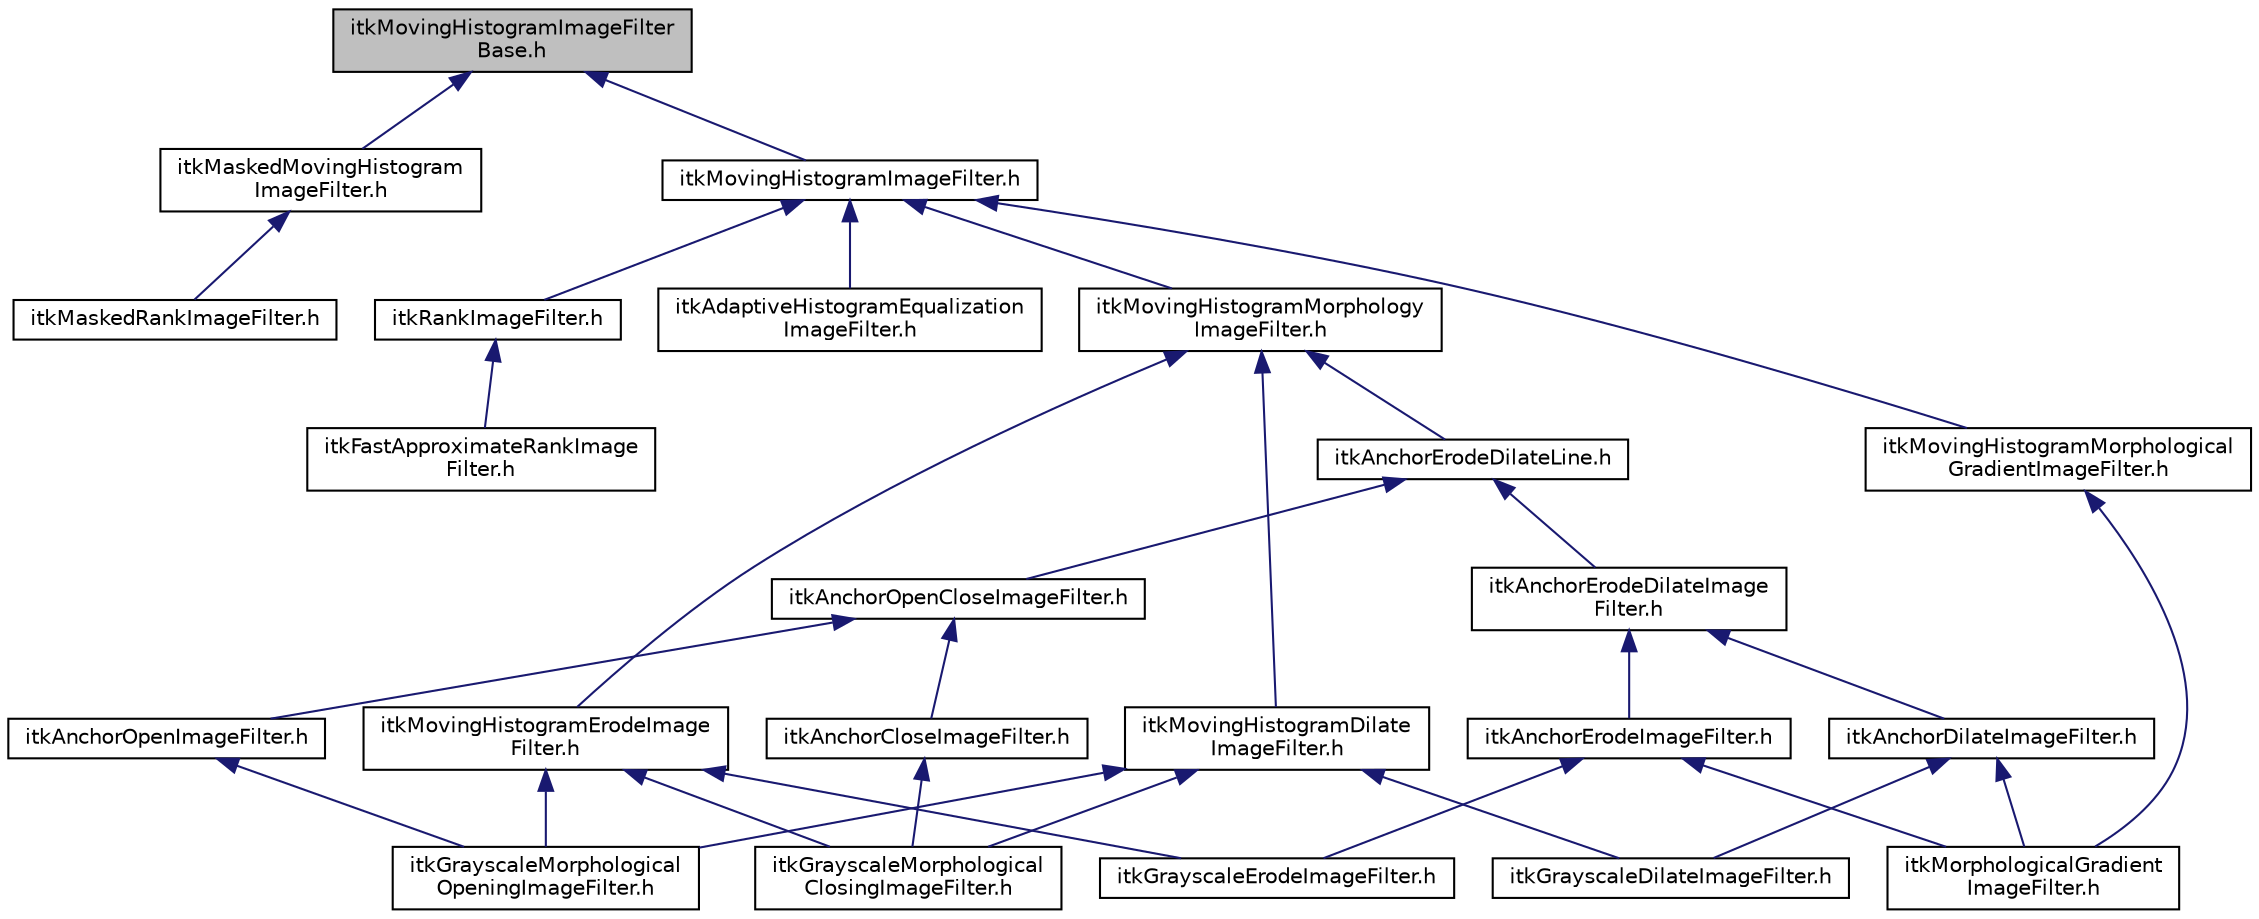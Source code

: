 digraph "itkMovingHistogramImageFilterBase.h"
{
 // LATEX_PDF_SIZE
  edge [fontname="Helvetica",fontsize="10",labelfontname="Helvetica",labelfontsize="10"];
  node [fontname="Helvetica",fontsize="10",shape=record];
  Node1 [label="itkMovingHistogramImageFilter\lBase.h",height=0.2,width=0.4,color="black", fillcolor="grey75", style="filled", fontcolor="black",tooltip=" "];
  Node1 -> Node2 [dir="back",color="midnightblue",fontsize="10",style="solid",fontname="Helvetica"];
  Node2 [label="itkMaskedMovingHistogram\lImageFilter.h",height=0.2,width=0.4,color="black", fillcolor="white", style="filled",URL="$itkMaskedMovingHistogramImageFilter_8h.html",tooltip=" "];
  Node2 -> Node3 [dir="back",color="midnightblue",fontsize="10",style="solid",fontname="Helvetica"];
  Node3 [label="itkMaskedRankImageFilter.h",height=0.2,width=0.4,color="black", fillcolor="white", style="filled",URL="$itkMaskedRankImageFilter_8h.html",tooltip=" "];
  Node1 -> Node4 [dir="back",color="midnightblue",fontsize="10",style="solid",fontname="Helvetica"];
  Node4 [label="itkMovingHistogramImageFilter.h",height=0.2,width=0.4,color="black", fillcolor="white", style="filled",URL="$itkMovingHistogramImageFilter_8h.html",tooltip=" "];
  Node4 -> Node5 [dir="back",color="midnightblue",fontsize="10",style="solid",fontname="Helvetica"];
  Node5 [label="itkAdaptiveHistogramEqualization\lImageFilter.h",height=0.2,width=0.4,color="black", fillcolor="white", style="filled",URL="$itkAdaptiveHistogramEqualizationImageFilter_8h.html",tooltip=" "];
  Node4 -> Node6 [dir="back",color="midnightblue",fontsize="10",style="solid",fontname="Helvetica"];
  Node6 [label="itkMovingHistogramMorphological\lGradientImageFilter.h",height=0.2,width=0.4,color="black", fillcolor="white", style="filled",URL="$itkMovingHistogramMorphologicalGradientImageFilter_8h.html",tooltip=" "];
  Node6 -> Node7 [dir="back",color="midnightblue",fontsize="10",style="solid",fontname="Helvetica"];
  Node7 [label="itkMorphologicalGradient\lImageFilter.h",height=0.2,width=0.4,color="black", fillcolor="white", style="filled",URL="$itkMorphologicalGradientImageFilter_8h.html",tooltip=" "];
  Node4 -> Node8 [dir="back",color="midnightblue",fontsize="10",style="solid",fontname="Helvetica"];
  Node8 [label="itkMovingHistogramMorphology\lImageFilter.h",height=0.2,width=0.4,color="black", fillcolor="white", style="filled",URL="$itkMovingHistogramMorphologyImageFilter_8h.html",tooltip=" "];
  Node8 -> Node9 [dir="back",color="midnightblue",fontsize="10",style="solid",fontname="Helvetica"];
  Node9 [label="itkAnchorErodeDilateLine.h",height=0.2,width=0.4,color="black", fillcolor="white", style="filled",URL="$itkAnchorErodeDilateLine_8h.html",tooltip=" "];
  Node9 -> Node10 [dir="back",color="midnightblue",fontsize="10",style="solid",fontname="Helvetica"];
  Node10 [label="itkAnchorErodeDilateImage\lFilter.h",height=0.2,width=0.4,color="black", fillcolor="white", style="filled",URL="$itkAnchorErodeDilateImageFilter_8h.html",tooltip=" "];
  Node10 -> Node11 [dir="back",color="midnightblue",fontsize="10",style="solid",fontname="Helvetica"];
  Node11 [label="itkAnchorDilateImageFilter.h",height=0.2,width=0.4,color="black", fillcolor="white", style="filled",URL="$itkAnchorDilateImageFilter_8h.html",tooltip=" "];
  Node11 -> Node12 [dir="back",color="midnightblue",fontsize="10",style="solid",fontname="Helvetica"];
  Node12 [label="itkGrayscaleDilateImageFilter.h",height=0.2,width=0.4,color="black", fillcolor="white", style="filled",URL="$itkGrayscaleDilateImageFilter_8h.html",tooltip=" "];
  Node11 -> Node7 [dir="back",color="midnightblue",fontsize="10",style="solid",fontname="Helvetica"];
  Node10 -> Node13 [dir="back",color="midnightblue",fontsize="10",style="solid",fontname="Helvetica"];
  Node13 [label="itkAnchorErodeImageFilter.h",height=0.2,width=0.4,color="black", fillcolor="white", style="filled",URL="$itkAnchorErodeImageFilter_8h.html",tooltip=" "];
  Node13 -> Node14 [dir="back",color="midnightblue",fontsize="10",style="solid",fontname="Helvetica"];
  Node14 [label="itkGrayscaleErodeImageFilter.h",height=0.2,width=0.4,color="black", fillcolor="white", style="filled",URL="$itkGrayscaleErodeImageFilter_8h.html",tooltip=" "];
  Node13 -> Node7 [dir="back",color="midnightblue",fontsize="10",style="solid",fontname="Helvetica"];
  Node9 -> Node15 [dir="back",color="midnightblue",fontsize="10",style="solid",fontname="Helvetica"];
  Node15 [label="itkAnchorOpenCloseImageFilter.h",height=0.2,width=0.4,color="black", fillcolor="white", style="filled",URL="$itkAnchorOpenCloseImageFilter_8h.html",tooltip=" "];
  Node15 -> Node16 [dir="back",color="midnightblue",fontsize="10",style="solid",fontname="Helvetica"];
  Node16 [label="itkAnchorCloseImageFilter.h",height=0.2,width=0.4,color="black", fillcolor="white", style="filled",URL="$itkAnchorCloseImageFilter_8h.html",tooltip=" "];
  Node16 -> Node17 [dir="back",color="midnightblue",fontsize="10",style="solid",fontname="Helvetica"];
  Node17 [label="itkGrayscaleMorphological\lClosingImageFilter.h",height=0.2,width=0.4,color="black", fillcolor="white", style="filled",URL="$itkGrayscaleMorphologicalClosingImageFilter_8h.html",tooltip=" "];
  Node15 -> Node18 [dir="back",color="midnightblue",fontsize="10",style="solid",fontname="Helvetica"];
  Node18 [label="itkAnchorOpenImageFilter.h",height=0.2,width=0.4,color="black", fillcolor="white", style="filled",URL="$itkAnchorOpenImageFilter_8h.html",tooltip=" "];
  Node18 -> Node19 [dir="back",color="midnightblue",fontsize="10",style="solid",fontname="Helvetica"];
  Node19 [label="itkGrayscaleMorphological\lOpeningImageFilter.h",height=0.2,width=0.4,color="black", fillcolor="white", style="filled",URL="$itkGrayscaleMorphologicalOpeningImageFilter_8h.html",tooltip=" "];
  Node8 -> Node20 [dir="back",color="midnightblue",fontsize="10",style="solid",fontname="Helvetica"];
  Node20 [label="itkMovingHistogramDilate\lImageFilter.h",height=0.2,width=0.4,color="black", fillcolor="white", style="filled",URL="$itkMovingHistogramDilateImageFilter_8h.html",tooltip=" "];
  Node20 -> Node12 [dir="back",color="midnightblue",fontsize="10",style="solid",fontname="Helvetica"];
  Node20 -> Node17 [dir="back",color="midnightblue",fontsize="10",style="solid",fontname="Helvetica"];
  Node20 -> Node19 [dir="back",color="midnightblue",fontsize="10",style="solid",fontname="Helvetica"];
  Node8 -> Node21 [dir="back",color="midnightblue",fontsize="10",style="solid",fontname="Helvetica"];
  Node21 [label="itkMovingHistogramErodeImage\lFilter.h",height=0.2,width=0.4,color="black", fillcolor="white", style="filled",URL="$itkMovingHistogramErodeImageFilter_8h.html",tooltip=" "];
  Node21 -> Node14 [dir="back",color="midnightblue",fontsize="10",style="solid",fontname="Helvetica"];
  Node21 -> Node17 [dir="back",color="midnightblue",fontsize="10",style="solid",fontname="Helvetica"];
  Node21 -> Node19 [dir="back",color="midnightblue",fontsize="10",style="solid",fontname="Helvetica"];
  Node4 -> Node22 [dir="back",color="midnightblue",fontsize="10",style="solid",fontname="Helvetica"];
  Node22 [label="itkRankImageFilter.h",height=0.2,width=0.4,color="black", fillcolor="white", style="filled",URL="$itkRankImageFilter_8h.html",tooltip=" "];
  Node22 -> Node23 [dir="back",color="midnightblue",fontsize="10",style="solid",fontname="Helvetica"];
  Node23 [label="itkFastApproximateRankImage\lFilter.h",height=0.2,width=0.4,color="black", fillcolor="white", style="filled",URL="$itkFastApproximateRankImageFilter_8h.html",tooltip=" "];
}
